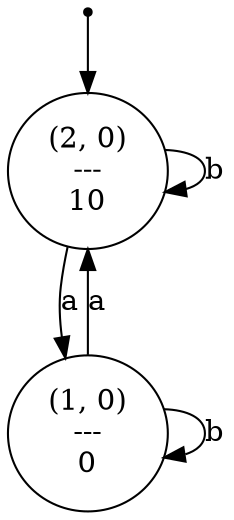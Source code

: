 digraph G {
0 [label="", shape=point];
0 -> 2;
1 [label="(1, 0)\n---\n0"];
1 -> 2  [label=a];
1 -> 1  [label=b];
2 [label="(2, 0)\n---\n10"];
2 -> 1  [label=a];
2 -> 2  [label=b];
}

